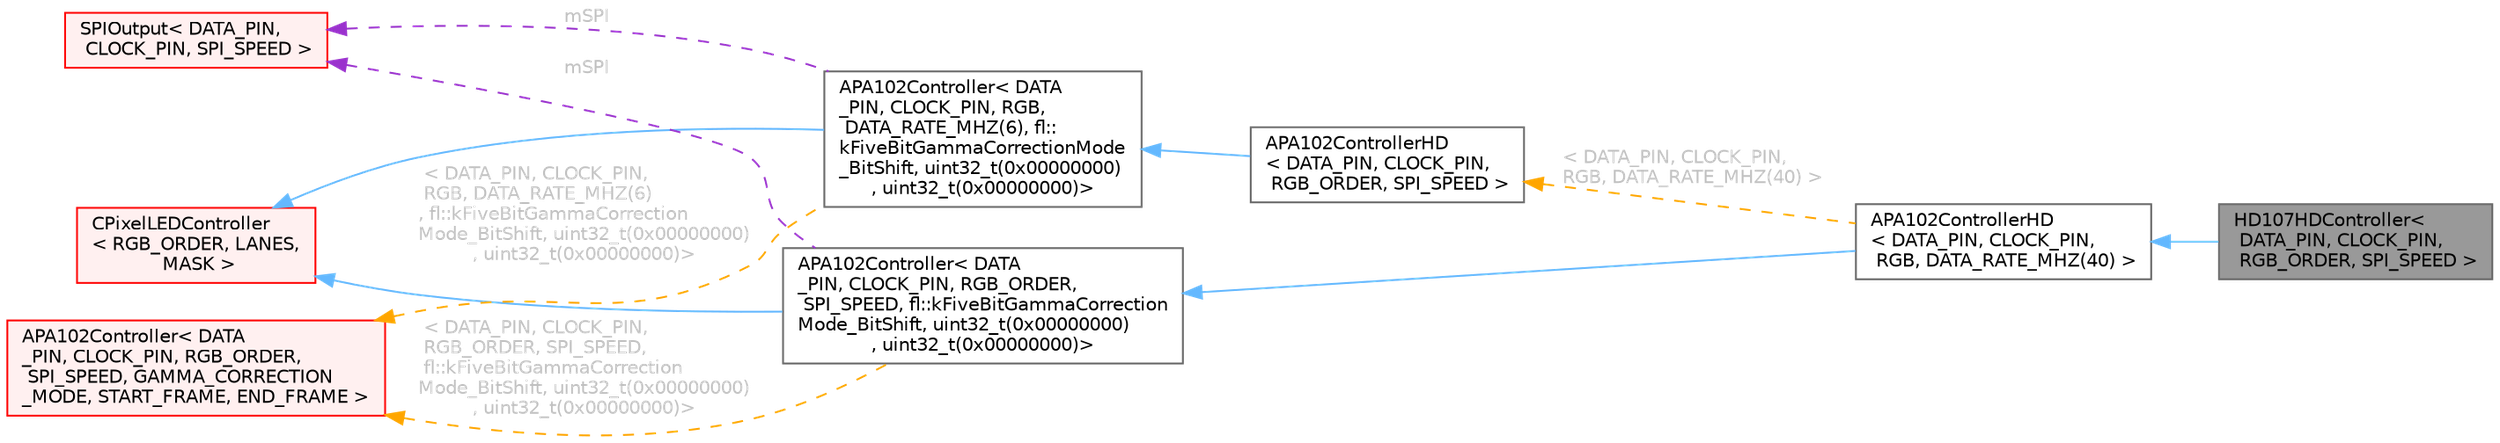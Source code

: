 digraph "HD107HDController&lt; DATA_PIN, CLOCK_PIN, RGB_ORDER, SPI_SPEED &gt;"
{
 // LATEX_PDF_SIZE
  bgcolor="transparent";
  edge [fontname=Helvetica,fontsize=10,labelfontname=Helvetica,labelfontsize=10];
  node [fontname=Helvetica,fontsize=10,shape=box,height=0.2,width=0.4];
  rankdir="LR";
  Node1 [id="Node000001",label="HD107HDController\<\l DATA_PIN, CLOCK_PIN,\l RGB_ORDER, SPI_SPEED \>",height=0.2,width=0.4,color="gray40", fillcolor="grey60", style="filled", fontcolor="black",tooltip="HD107HD is just the APA102HD with a default 40Mhz clock rate."];
  Node2 -> Node1 [id="edge1_Node000001_Node000002",dir="back",color="steelblue1",style="solid",tooltip=" "];
  Node2 [id="Node000002",label="APA102ControllerHD\l\< DATA_PIN, CLOCK_PIN,\l RGB, DATA_RATE_MHZ(40) \>",height=0.2,width=0.4,color="gray40", fillcolor="white", style="filled",URL="$df/d0d/group___clocked_chipsets.html",tooltip=" "];
  Node3 -> Node2 [id="edge2_Node000002_Node000003",dir="back",color="steelblue1",style="solid",tooltip=" "];
  Node3 [id="Node000003",label="APA102Controller\< DATA\l_PIN, CLOCK_PIN, RGB_ORDER,\l SPI_SPEED, fl::kFiveBitGammaCorrection\lMode_BitShift, uint32_t(0x00000000)\l, uint32_t(0x00000000)\>",height=0.2,width=0.4,color="gray40", fillcolor="white", style="filled",URL="$df/d0d/group___clocked_chipsets.html",tooltip=" "];
  Node4 -> Node3 [id="edge3_Node000003_Node000004",dir="back",color="steelblue1",style="solid",tooltip=" "];
  Node4 [id="Node000004",label="CPixelLEDController\l\< RGB_ORDER, LANES,\l MASK \>",height=0.2,width=0.4,color="red", fillcolor="#FFF0F0", style="filled",URL="$d0/dc9/class_c_pixel_l_e_d_controller.html",tooltip="Template extension of the CLEDController class."];
  Node8 -> Node3 [id="edge4_Node000003_Node000008",dir="back",color="darkorchid3",style="dashed",tooltip=" ",label=" mSPI",fontcolor="grey" ];
  Node8 [id="Node000008",label="SPIOutput\< DATA_PIN,\l CLOCK_PIN, SPI_SPEED \>",height=0.2,width=0.4,color="red", fillcolor="#FFF0F0", style="filled",URL="$d3/d97/class_s_p_i_output.html",tooltip=" "];
  Node13 -> Node3 [id="edge5_Node000003_Node000013",dir="back",color="orange",style="dashed",tooltip=" ",label=" \< DATA_PIN, CLOCK_PIN,\l RGB_ORDER, SPI_SPEED,\l fl::kFiveBitGammaCorrection\lMode_BitShift, uint32_t(0x00000000)\l, uint32_t(0x00000000)\>",fontcolor="grey" ];
  Node13 [id="Node000013",label="APA102Controller\< DATA\l_PIN, CLOCK_PIN, RGB_ORDER,\l SPI_SPEED, GAMMA_CORRECTION\l_MODE, START_FRAME, END_FRAME \>",height=0.2,width=0.4,color="red", fillcolor="#FFF0F0", style="filled",URL="$df/d0d/group___clocked_chipsets.html#d4/d96/class_a_p_a102_controller",tooltip="APA102 controller class."];
  Node17 -> Node2 [id="edge6_Node000002_Node000017",dir="back",color="orange",style="dashed",tooltip=" ",label=" \< DATA_PIN, CLOCK_PIN,\l RGB, DATA_RATE_MHZ(40) \>",fontcolor="grey" ];
  Node17 [id="Node000017",label="APA102ControllerHD\l\< DATA_PIN, CLOCK_PIN,\l RGB_ORDER, SPI_SPEED \>",height=0.2,width=0.4,color="gray40", fillcolor="white", style="filled",URL="$df/d0d/group___clocked_chipsets.html#d6/dc7/class_a_p_a102_controller_h_d",tooltip="APA102 high definition controller class."];
  Node18 -> Node17 [id="edge7_Node000017_Node000018",dir="back",color="steelblue1",style="solid",tooltip=" "];
  Node18 [id="Node000018",label="APA102Controller\< DATA\l_PIN, CLOCK_PIN, RGB,\l DATA_RATE_MHZ(6), fl::\lkFiveBitGammaCorrectionMode\l_BitShift, uint32_t(0x00000000)\l, uint32_t(0x00000000)\>",height=0.2,width=0.4,color="gray40", fillcolor="white", style="filled",URL="$df/d0d/group___clocked_chipsets.html",tooltip=" "];
  Node4 -> Node18 [id="edge8_Node000018_Node000004",dir="back",color="steelblue1",style="solid",tooltip=" "];
  Node8 -> Node18 [id="edge9_Node000018_Node000008",dir="back",color="darkorchid3",style="dashed",tooltip=" ",label=" mSPI",fontcolor="grey" ];
  Node13 -> Node18 [id="edge10_Node000018_Node000013",dir="back",color="orange",style="dashed",tooltip=" ",label=" \< DATA_PIN, CLOCK_PIN,\l RGB, DATA_RATE_MHZ(6)\l, fl::kFiveBitGammaCorrection\lMode_BitShift, uint32_t(0x00000000)\l, uint32_t(0x00000000)\>",fontcolor="grey" ];
}
